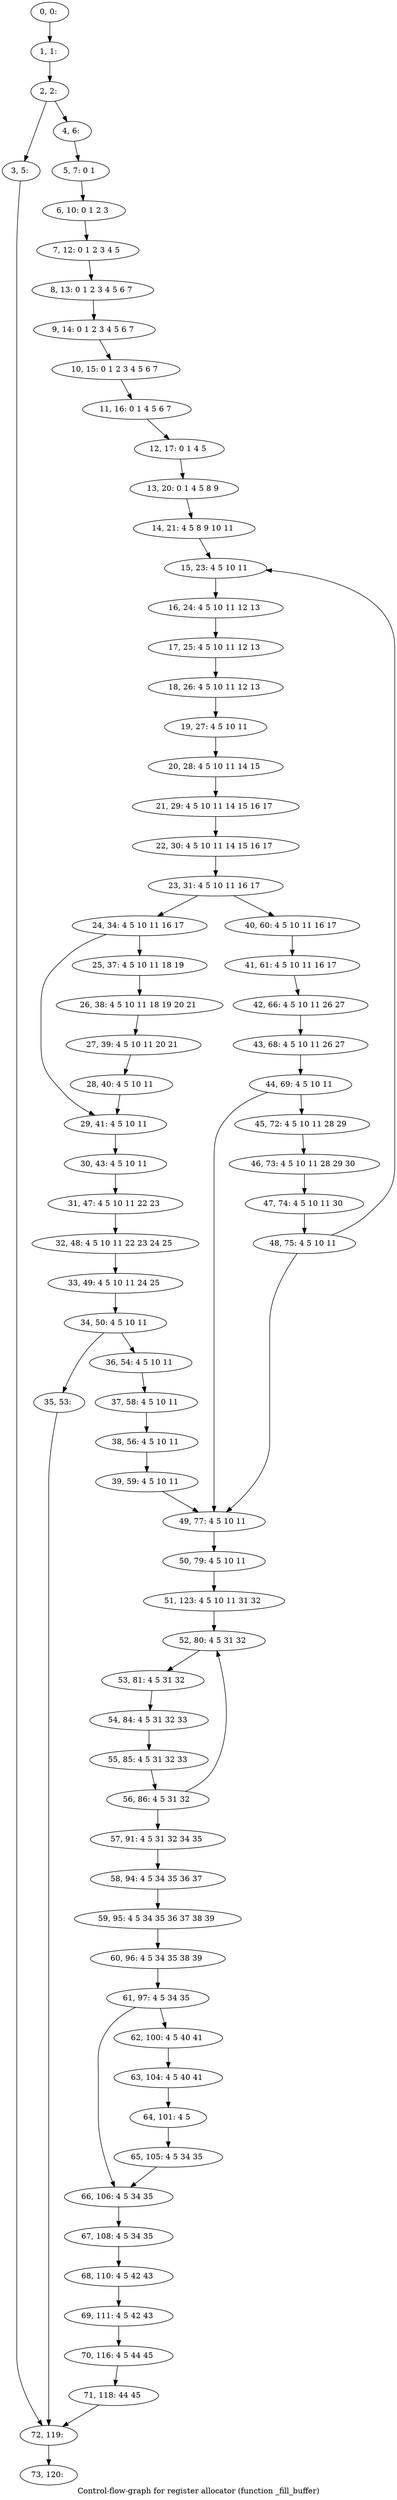 digraph G {
graph [label="Control-flow-graph for register allocator (function _fill_buffer)"]
0[label="0, 0: "];
1[label="1, 1: "];
2[label="2, 2: "];
3[label="3, 5: "];
4[label="4, 6: "];
5[label="5, 7: 0 1 "];
6[label="6, 10: 0 1 2 3 "];
7[label="7, 12: 0 1 2 3 4 5 "];
8[label="8, 13: 0 1 2 3 4 5 6 7 "];
9[label="9, 14: 0 1 2 3 4 5 6 7 "];
10[label="10, 15: 0 1 2 3 4 5 6 7 "];
11[label="11, 16: 0 1 4 5 6 7 "];
12[label="12, 17: 0 1 4 5 "];
13[label="13, 20: 0 1 4 5 8 9 "];
14[label="14, 21: 4 5 8 9 10 11 "];
15[label="15, 23: 4 5 10 11 "];
16[label="16, 24: 4 5 10 11 12 13 "];
17[label="17, 25: 4 5 10 11 12 13 "];
18[label="18, 26: 4 5 10 11 12 13 "];
19[label="19, 27: 4 5 10 11 "];
20[label="20, 28: 4 5 10 11 14 15 "];
21[label="21, 29: 4 5 10 11 14 15 16 17 "];
22[label="22, 30: 4 5 10 11 14 15 16 17 "];
23[label="23, 31: 4 5 10 11 16 17 "];
24[label="24, 34: 4 5 10 11 16 17 "];
25[label="25, 37: 4 5 10 11 18 19 "];
26[label="26, 38: 4 5 10 11 18 19 20 21 "];
27[label="27, 39: 4 5 10 11 20 21 "];
28[label="28, 40: 4 5 10 11 "];
29[label="29, 41: 4 5 10 11 "];
30[label="30, 43: 4 5 10 11 "];
31[label="31, 47: 4 5 10 11 22 23 "];
32[label="32, 48: 4 5 10 11 22 23 24 25 "];
33[label="33, 49: 4 5 10 11 24 25 "];
34[label="34, 50: 4 5 10 11 "];
35[label="35, 53: "];
36[label="36, 54: 4 5 10 11 "];
37[label="37, 58: 4 5 10 11 "];
38[label="38, 56: 4 5 10 11 "];
39[label="39, 59: 4 5 10 11 "];
40[label="40, 60: 4 5 10 11 16 17 "];
41[label="41, 61: 4 5 10 11 16 17 "];
42[label="42, 66: 4 5 10 11 26 27 "];
43[label="43, 68: 4 5 10 11 26 27 "];
44[label="44, 69: 4 5 10 11 "];
45[label="45, 72: 4 5 10 11 28 29 "];
46[label="46, 73: 4 5 10 11 28 29 30 "];
47[label="47, 74: 4 5 10 11 30 "];
48[label="48, 75: 4 5 10 11 "];
49[label="49, 77: 4 5 10 11 "];
50[label="50, 79: 4 5 10 11 "];
51[label="51, 123: 4 5 10 11 31 32 "];
52[label="52, 80: 4 5 31 32 "];
53[label="53, 81: 4 5 31 32 "];
54[label="54, 84: 4 5 31 32 33 "];
55[label="55, 85: 4 5 31 32 33 "];
56[label="56, 86: 4 5 31 32 "];
57[label="57, 91: 4 5 31 32 34 35 "];
58[label="58, 94: 4 5 34 35 36 37 "];
59[label="59, 95: 4 5 34 35 36 37 38 39 "];
60[label="60, 96: 4 5 34 35 38 39 "];
61[label="61, 97: 4 5 34 35 "];
62[label="62, 100: 4 5 40 41 "];
63[label="63, 104: 4 5 40 41 "];
64[label="64, 101: 4 5 "];
65[label="65, 105: 4 5 34 35 "];
66[label="66, 106: 4 5 34 35 "];
67[label="67, 108: 4 5 34 35 "];
68[label="68, 110: 4 5 42 43 "];
69[label="69, 111: 4 5 42 43 "];
70[label="70, 116: 4 5 44 45 "];
71[label="71, 118: 44 45 "];
72[label="72, 119: "];
73[label="73, 120: "];
0->1 ;
1->2 ;
2->3 ;
2->4 ;
3->72 ;
4->5 ;
5->6 ;
6->7 ;
7->8 ;
8->9 ;
9->10 ;
10->11 ;
11->12 ;
12->13 ;
13->14 ;
14->15 ;
15->16 ;
16->17 ;
17->18 ;
18->19 ;
19->20 ;
20->21 ;
21->22 ;
22->23 ;
23->24 ;
23->40 ;
24->25 ;
24->29 ;
25->26 ;
26->27 ;
27->28 ;
28->29 ;
29->30 ;
30->31 ;
31->32 ;
32->33 ;
33->34 ;
34->35 ;
34->36 ;
35->72 ;
36->37 ;
37->38 ;
38->39 ;
39->49 ;
40->41 ;
41->42 ;
42->43 ;
43->44 ;
44->45 ;
44->49 ;
45->46 ;
46->47 ;
47->48 ;
48->49 ;
48->15 ;
49->50 ;
50->51 ;
51->52 ;
52->53 ;
53->54 ;
54->55 ;
55->56 ;
56->57 ;
56->52 ;
57->58 ;
58->59 ;
59->60 ;
60->61 ;
61->62 ;
61->66 ;
62->63 ;
63->64 ;
64->65 ;
65->66 ;
66->67 ;
67->68 ;
68->69 ;
69->70 ;
70->71 ;
71->72 ;
72->73 ;
}
